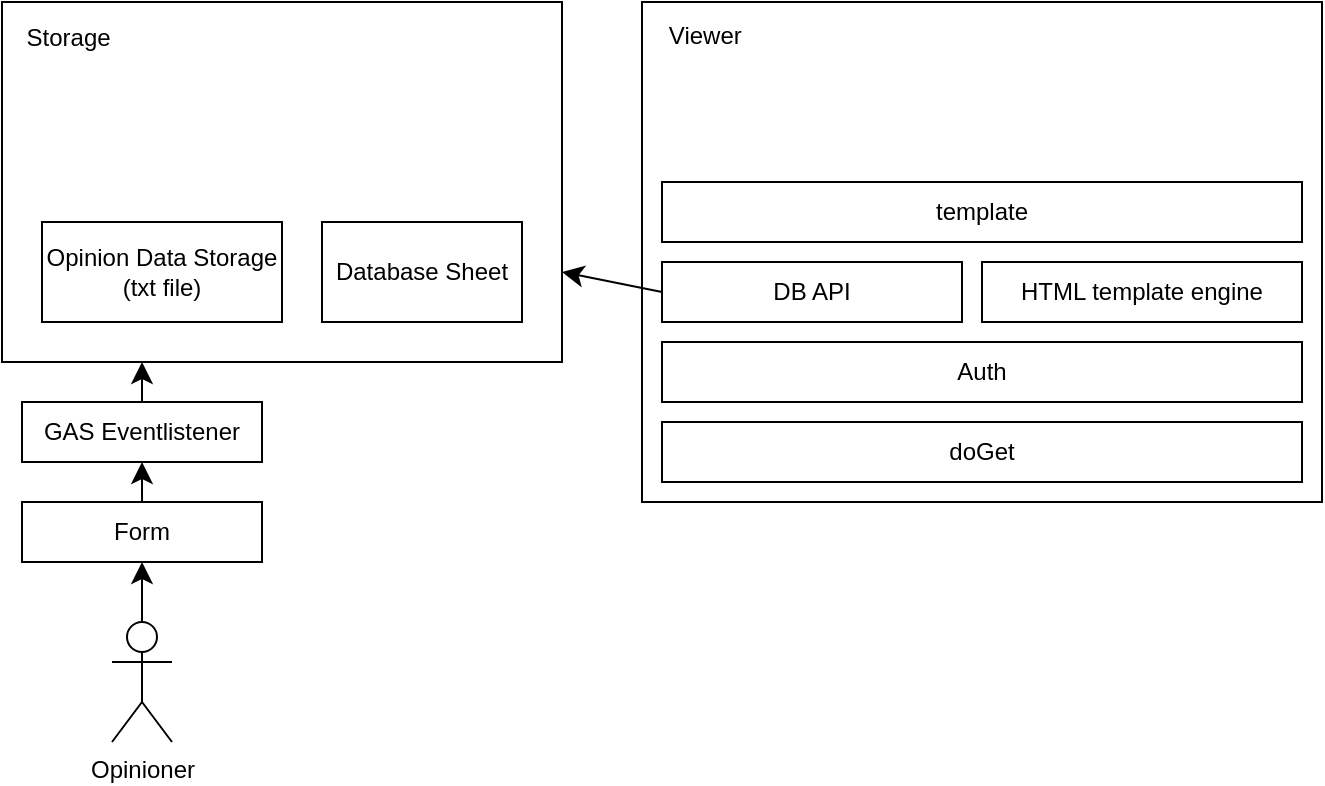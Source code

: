 <mxfile version="27.2.0">
  <diagram name="Page-1" id="cHRDMyTGD_ESkzY9gLPF">
    <mxGraphModel dx="719" dy="690" grid="1" gridSize="10" guides="1" tooltips="1" connect="1" arrows="1" fold="1" page="1" pageScale="1" pageWidth="850" pageHeight="1100" math="0" shadow="0">
      <root>
        <mxCell id="0" />
        <mxCell id="1" parent="0" />
        <mxCell id="P3A-uFCwaK7npJCqHC7t-20" value="Storage&amp;nbsp; &amp;nbsp; &amp;nbsp; &amp;nbsp; &amp;nbsp; &amp;nbsp; &amp;nbsp; &amp;nbsp; &amp;nbsp; &amp;nbsp; &amp;nbsp; &amp;nbsp; &amp;nbsp; &amp;nbsp; &amp;nbsp; &amp;nbsp; &amp;nbsp; &amp;nbsp; &amp;nbsp; &amp;nbsp; &amp;nbsp; &amp;nbsp; &amp;nbsp; &amp;nbsp; &amp;nbsp; &amp;nbsp; &amp;nbsp; &amp;nbsp; &amp;nbsp; &amp;nbsp; &amp;nbsp; &amp;nbsp;&amp;nbsp;&lt;div&gt;&lt;br&gt;&lt;/div&gt;&lt;div&gt;&lt;br&gt;&lt;/div&gt;&lt;div&gt;&lt;br&gt;&lt;/div&gt;&lt;div&gt;&lt;br&gt;&lt;/div&gt;&lt;div&gt;&lt;br&gt;&lt;/div&gt;&lt;div&gt;&lt;br&gt;&lt;/div&gt;&lt;div&gt;&lt;br&gt;&lt;/div&gt;&lt;div&gt;&lt;br&gt;&lt;/div&gt;&lt;div&gt;&lt;br&gt;&lt;/div&gt;&lt;div&gt;&lt;br&gt;&lt;/div&gt;" style="rounded=0;whiteSpace=wrap;html=1;" vertex="1" parent="1">
          <mxGeometry x="40" y="130" width="280" height="180" as="geometry" />
        </mxCell>
        <mxCell id="P3A-uFCwaK7npJCqHC7t-25" style="edgeStyle=none;curved=1;rounded=0;orthogonalLoop=1;jettySize=auto;html=1;entryX=0.5;entryY=1;entryDx=0;entryDy=0;fontSize=12;startSize=8;endSize=8;" edge="1" parent="1" source="ynM9vg0t6gELt2GVZ1Xw-1" target="P3A-uFCwaK7npJCqHC7t-24">
          <mxGeometry relative="1" as="geometry" />
        </mxCell>
        <mxCell id="ynM9vg0t6gELt2GVZ1Xw-1" value="Form" style="rounded=0;whiteSpace=wrap;html=1;" parent="1" vertex="1">
          <mxGeometry x="50" y="380" width="120" height="30" as="geometry" />
        </mxCell>
        <mxCell id="P3A-uFCwaK7npJCqHC7t-5" style="edgeStyle=none;curved=1;rounded=0;orthogonalLoop=1;jettySize=auto;html=1;entryX=0.5;entryY=1;entryDx=0;entryDy=0;fontSize=12;startSize=8;endSize=8;" edge="1" parent="1" source="P3A-uFCwaK7npJCqHC7t-2" target="ynM9vg0t6gELt2GVZ1Xw-1">
          <mxGeometry relative="1" as="geometry" />
        </mxCell>
        <mxCell id="P3A-uFCwaK7npJCqHC7t-2" value="Opinioner" style="shape=umlActor;verticalLabelPosition=bottom;verticalAlign=top;html=1;outlineConnect=0;" vertex="1" parent="1">
          <mxGeometry x="95" y="440" width="30" height="60" as="geometry" />
        </mxCell>
        <mxCell id="P3A-uFCwaK7npJCqHC7t-7" value="Database Sheet" style="rounded=0;whiteSpace=wrap;html=1;" vertex="1" parent="1">
          <mxGeometry x="200" y="240" width="100" height="50" as="geometry" />
        </mxCell>
        <mxCell id="P3A-uFCwaK7npJCqHC7t-8" value="Opinion Data Storage&lt;div&gt;(txt file)&lt;/div&gt;" style="rounded=0;whiteSpace=wrap;html=1;" vertex="1" parent="1">
          <mxGeometry x="60" y="240" width="120" height="50" as="geometry" />
        </mxCell>
        <mxCell id="P3A-uFCwaK7npJCqHC7t-19" value="" style="group" vertex="1" connectable="0" parent="1">
          <mxGeometry x="360" y="130" width="340" height="250" as="geometry" />
        </mxCell>
        <mxCell id="P3A-uFCwaK7npJCqHC7t-11" value="Viewer&amp;nbsp; &amp;nbsp; &amp;nbsp; &amp;nbsp; &amp;nbsp; &amp;nbsp; &amp;nbsp; &amp;nbsp; &amp;nbsp; &amp;nbsp; &amp;nbsp; &amp;nbsp; &amp;nbsp; &amp;nbsp; &amp;nbsp; &amp;nbsp; &amp;nbsp; &amp;nbsp; &amp;nbsp; &amp;nbsp; &amp;nbsp; &amp;nbsp; &amp;nbsp; &amp;nbsp; &amp;nbsp; &amp;nbsp; &amp;nbsp; &amp;nbsp; &amp;nbsp; &amp;nbsp; &amp;nbsp; &amp;nbsp; &amp;nbsp; &amp;nbsp; &amp;nbsp; &amp;nbsp; &amp;nbsp; &amp;nbsp; &amp;nbsp; &amp;nbsp; &amp;nbsp; &amp;nbsp;&lt;div&gt;&lt;br&gt;&lt;/div&gt;&lt;div&gt;&lt;br&gt;&lt;/div&gt;&lt;div&gt;&lt;br&gt;&lt;/div&gt;&lt;div&gt;&lt;br&gt;&lt;/div&gt;&lt;div&gt;&lt;br&gt;&lt;/div&gt;&lt;div&gt;&lt;br&gt;&lt;/div&gt;&lt;div&gt;&lt;br&gt;&lt;/div&gt;&lt;div&gt;&lt;br&gt;&lt;/div&gt;&lt;div&gt;&lt;br&gt;&lt;/div&gt;&lt;div&gt;&lt;br&gt;&lt;/div&gt;&lt;div&gt;&lt;br&gt;&lt;/div&gt;&lt;div&gt;&lt;br&gt;&lt;/div&gt;&lt;div&gt;&lt;br&gt;&lt;/div&gt;&lt;div&gt;&lt;br&gt;&lt;/div&gt;&lt;div&gt;&lt;br&gt;&lt;/div&gt;" style="rounded=0;whiteSpace=wrap;html=1;" vertex="1" parent="P3A-uFCwaK7npJCqHC7t-19">
          <mxGeometry width="340" height="250" as="geometry" />
        </mxCell>
        <mxCell id="P3A-uFCwaK7npJCqHC7t-12" value="Auth" style="rounded=0;whiteSpace=wrap;html=1;" vertex="1" parent="P3A-uFCwaK7npJCqHC7t-19">
          <mxGeometry x="10" y="170" width="320" height="30" as="geometry" />
        </mxCell>
        <mxCell id="P3A-uFCwaK7npJCqHC7t-14" value="DB API" style="rounded=0;whiteSpace=wrap;html=1;" vertex="1" parent="P3A-uFCwaK7npJCqHC7t-19">
          <mxGeometry x="10" y="130" width="150" height="30" as="geometry" />
        </mxCell>
        <mxCell id="P3A-uFCwaK7npJCqHC7t-16" value="doGet" style="rounded=0;whiteSpace=wrap;html=1;" vertex="1" parent="P3A-uFCwaK7npJCqHC7t-19">
          <mxGeometry x="10" y="210" width="320" height="30" as="geometry" />
        </mxCell>
        <mxCell id="P3A-uFCwaK7npJCqHC7t-17" value="HTML template engine" style="rounded=0;whiteSpace=wrap;html=1;" vertex="1" parent="P3A-uFCwaK7npJCqHC7t-19">
          <mxGeometry x="170" y="130" width="160" height="30" as="geometry" />
        </mxCell>
        <mxCell id="P3A-uFCwaK7npJCqHC7t-18" value="template" style="rounded=0;whiteSpace=wrap;html=1;" vertex="1" parent="P3A-uFCwaK7npJCqHC7t-19">
          <mxGeometry x="10" y="90" width="320" height="30" as="geometry" />
        </mxCell>
        <mxCell id="P3A-uFCwaK7npJCqHC7t-21" style="edgeStyle=none;curved=1;rounded=0;orthogonalLoop=1;jettySize=auto;html=1;entryX=1;entryY=0.75;entryDx=0;entryDy=0;fontSize=12;startSize=8;endSize=8;exitX=0;exitY=0.5;exitDx=0;exitDy=0;" edge="1" parent="1" source="P3A-uFCwaK7npJCqHC7t-14" target="P3A-uFCwaK7npJCqHC7t-20">
          <mxGeometry relative="1" as="geometry" />
        </mxCell>
        <mxCell id="P3A-uFCwaK7npJCqHC7t-26" style="edgeStyle=none;curved=1;rounded=0;orthogonalLoop=1;jettySize=auto;html=1;entryX=0.25;entryY=1;entryDx=0;entryDy=0;fontSize=12;startSize=8;endSize=8;" edge="1" parent="1" source="P3A-uFCwaK7npJCqHC7t-24" target="P3A-uFCwaK7npJCqHC7t-20">
          <mxGeometry relative="1" as="geometry" />
        </mxCell>
        <mxCell id="P3A-uFCwaK7npJCqHC7t-24" value="GAS Eventlistener" style="rounded=0;whiteSpace=wrap;html=1;" vertex="1" parent="1">
          <mxGeometry x="50" y="330" width="120" height="30" as="geometry" />
        </mxCell>
      </root>
    </mxGraphModel>
  </diagram>
</mxfile>
